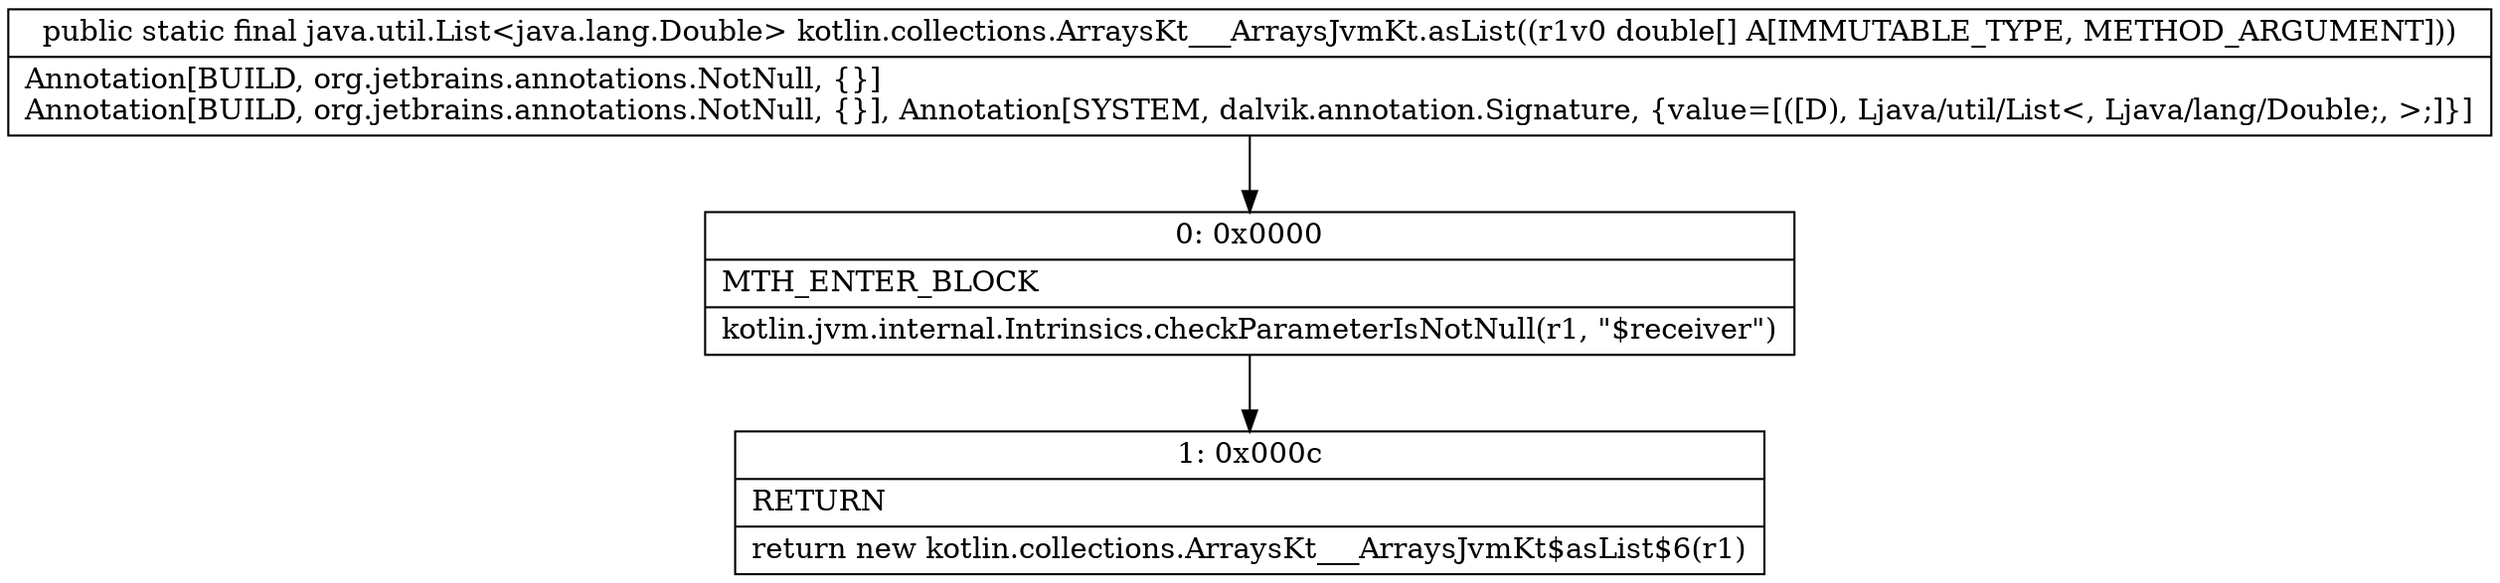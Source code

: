 digraph "CFG forkotlin.collections.ArraysKt___ArraysJvmKt.asList([D)Ljava\/util\/List;" {
Node_0 [shape=record,label="{0\:\ 0x0000|MTH_ENTER_BLOCK\l|kotlin.jvm.internal.Intrinsics.checkParameterIsNotNull(r1, \"$receiver\")\l}"];
Node_1 [shape=record,label="{1\:\ 0x000c|RETURN\l|return new kotlin.collections.ArraysKt___ArraysJvmKt$asList$6(r1)\l}"];
MethodNode[shape=record,label="{public static final java.util.List\<java.lang.Double\> kotlin.collections.ArraysKt___ArraysJvmKt.asList((r1v0 double[] A[IMMUTABLE_TYPE, METHOD_ARGUMENT]))  | Annotation[BUILD, org.jetbrains.annotations.NotNull, \{\}]\lAnnotation[BUILD, org.jetbrains.annotations.NotNull, \{\}], Annotation[SYSTEM, dalvik.annotation.Signature, \{value=[([D), Ljava\/util\/List\<, Ljava\/lang\/Double;, \>;]\}]\l}"];
MethodNode -> Node_0;
Node_0 -> Node_1;
}

